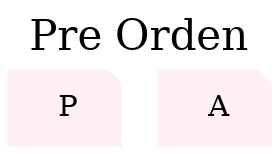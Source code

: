 digraph ArbolBinario {
	rankdir=TB;
	node[shape = note, fontcolor = black, style = filled, color = lavenderblush];
	graph[label = "Pre Orden", labelloc = t, fontsize = 20];
Object1[label = " P"];
Object2[label = " A"];
}